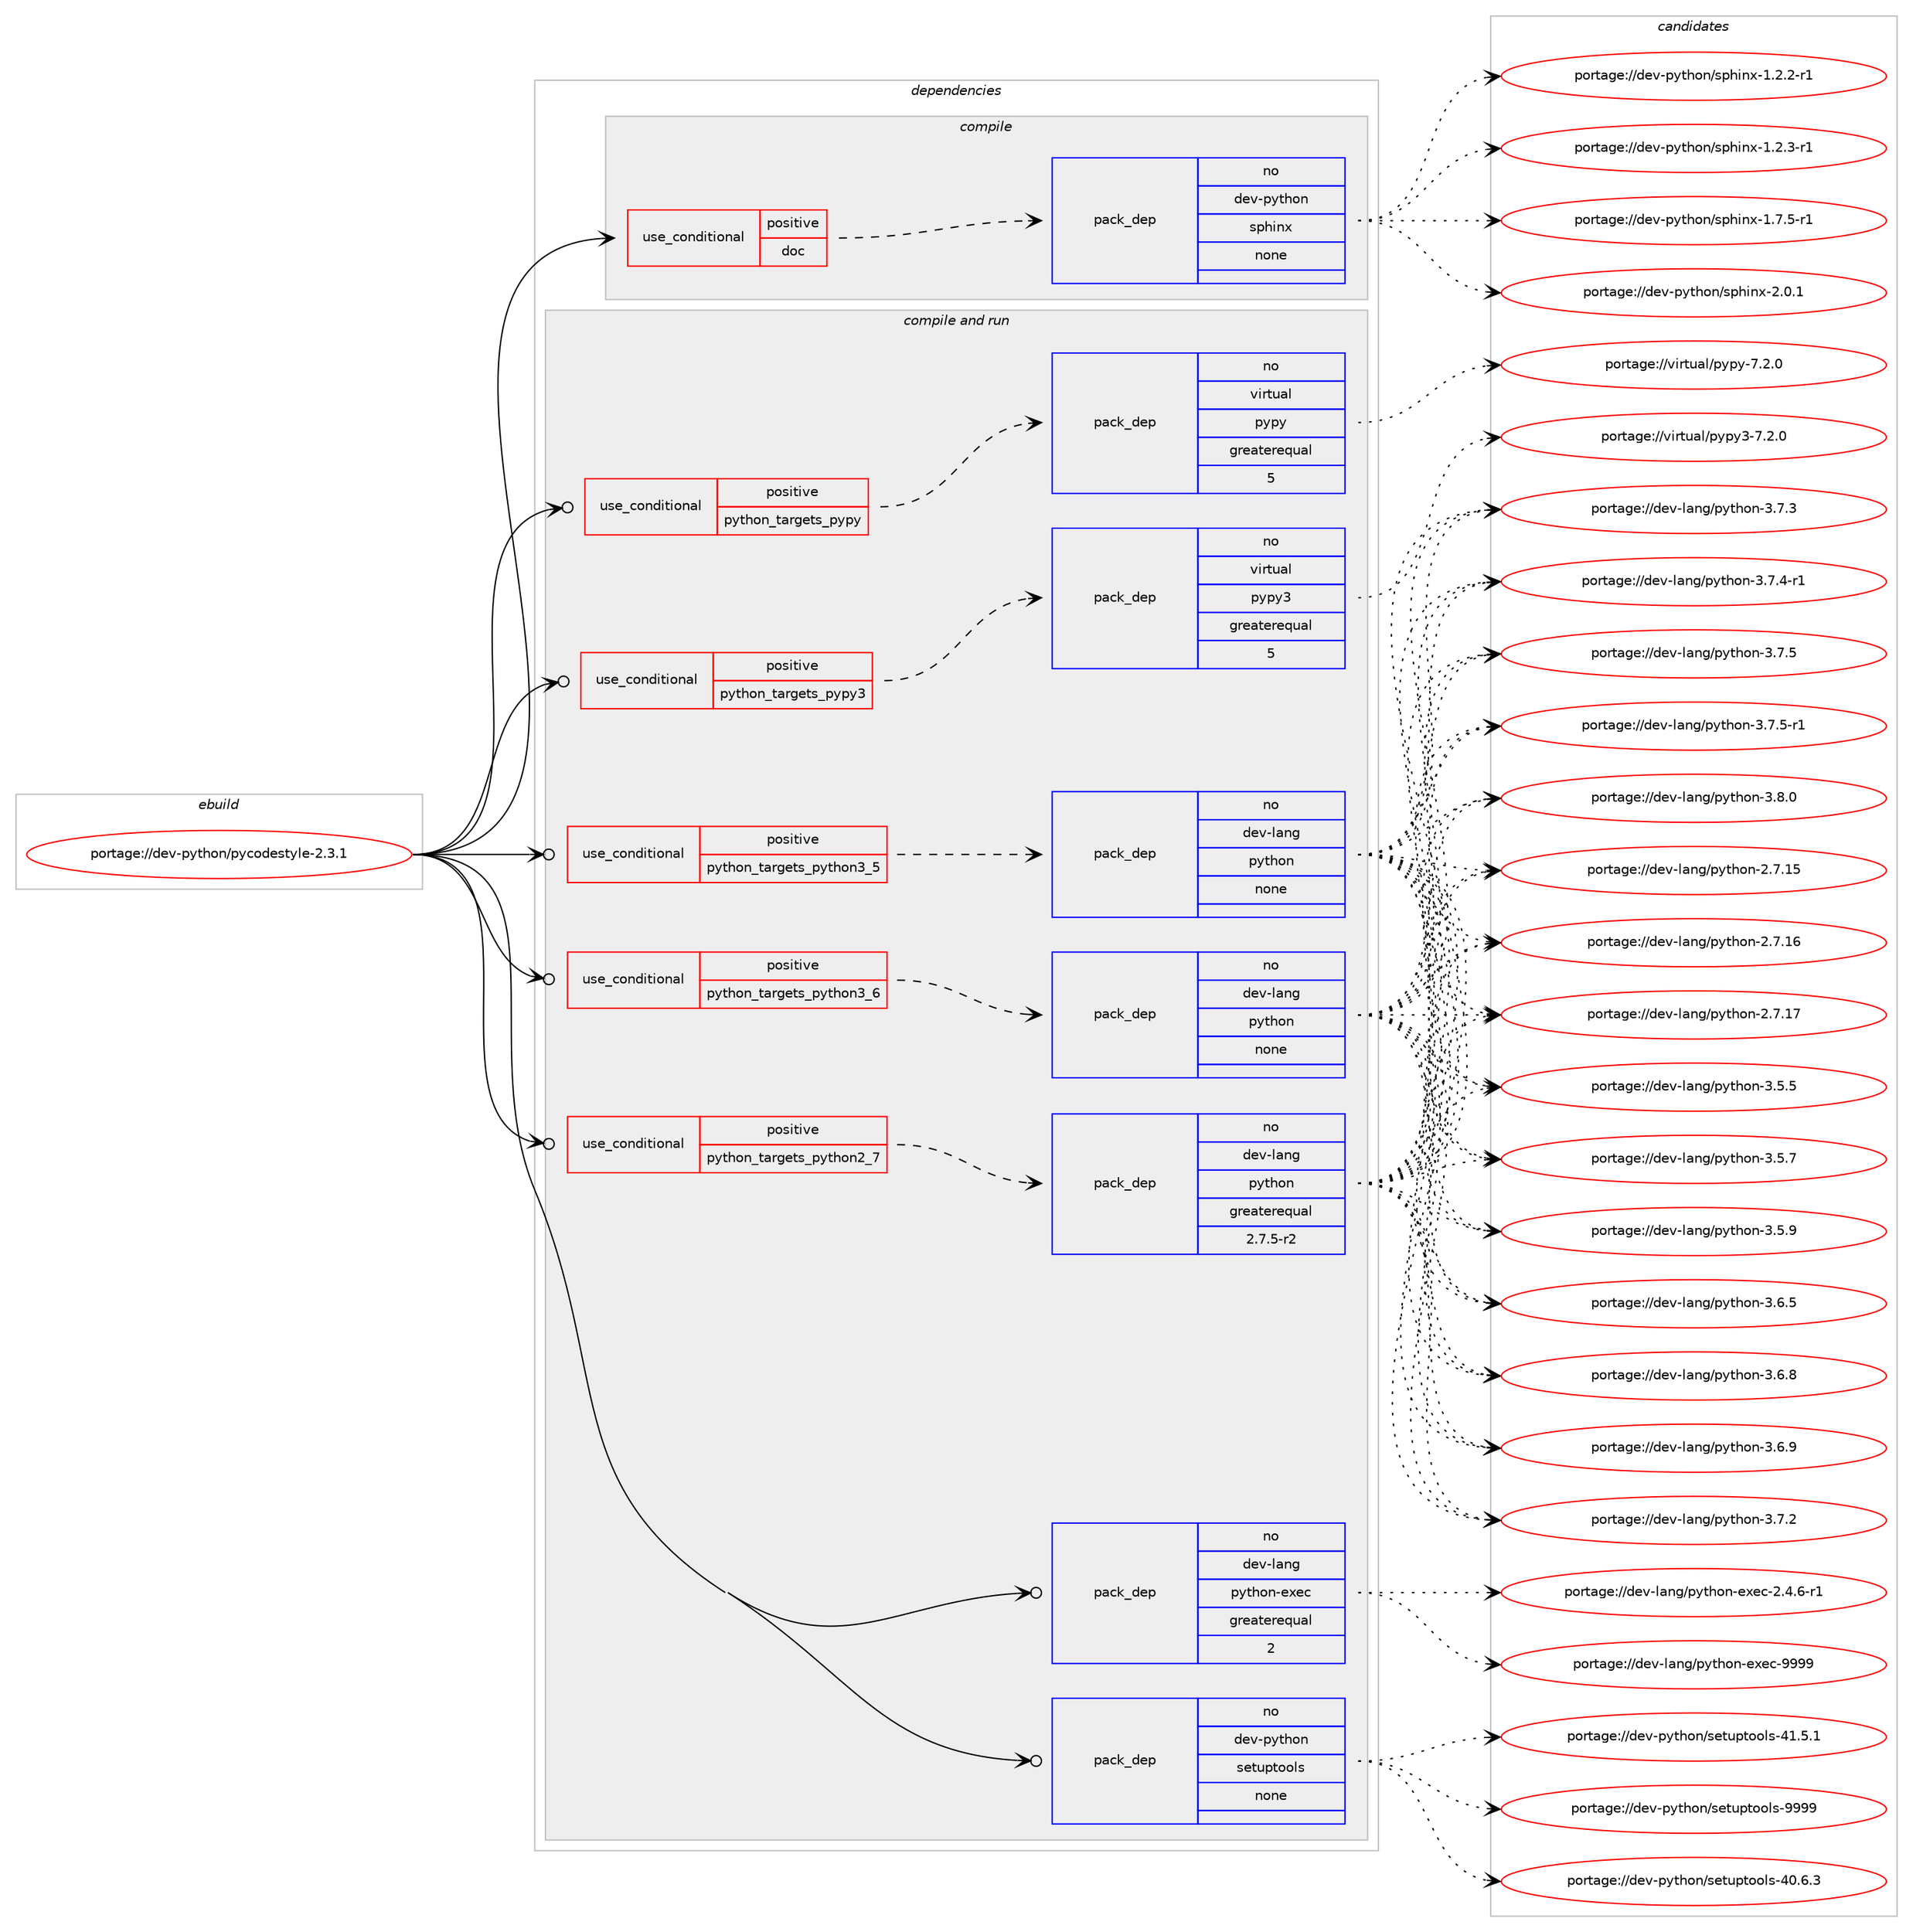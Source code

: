 digraph prolog {

# *************
# Graph options
# *************

newrank=true;
concentrate=true;
compound=true;
graph [rankdir=LR,fontname=Helvetica,fontsize=10,ranksep=1.5];#, ranksep=2.5, nodesep=0.2];
edge  [arrowhead=vee];
node  [fontname=Helvetica,fontsize=10];

# **********
# The ebuild
# **********

subgraph cluster_leftcol {
color=gray;
rank=same;
label=<<i>ebuild</i>>;
id [label="portage://dev-python/pycodestyle-2.3.1", color=red, width=4, href="../dev-python/pycodestyle-2.3.1.svg"];
}

# ****************
# The dependencies
# ****************

subgraph cluster_midcol {
color=gray;
label=<<i>dependencies</i>>;
subgraph cluster_compile {
fillcolor="#eeeeee";
style=filled;
label=<<i>compile</i>>;
subgraph cond34775 {
dependency159673 [label=<<TABLE BORDER="0" CELLBORDER="1" CELLSPACING="0" CELLPADDING="4"><TR><TD ROWSPAN="3" CELLPADDING="10">use_conditional</TD></TR><TR><TD>positive</TD></TR><TR><TD>doc</TD></TR></TABLE>>, shape=none, color=red];
subgraph pack121535 {
dependency159674 [label=<<TABLE BORDER="0" CELLBORDER="1" CELLSPACING="0" CELLPADDING="4" WIDTH="220"><TR><TD ROWSPAN="6" CELLPADDING="30">pack_dep</TD></TR><TR><TD WIDTH="110">no</TD></TR><TR><TD>dev-python</TD></TR><TR><TD>sphinx</TD></TR><TR><TD>none</TD></TR><TR><TD></TD></TR></TABLE>>, shape=none, color=blue];
}
dependency159673:e -> dependency159674:w [weight=20,style="dashed",arrowhead="vee"];
}
id:e -> dependency159673:w [weight=20,style="solid",arrowhead="vee"];
}
subgraph cluster_compileandrun {
fillcolor="#eeeeee";
style=filled;
label=<<i>compile and run</i>>;
subgraph cond34776 {
dependency159675 [label=<<TABLE BORDER="0" CELLBORDER="1" CELLSPACING="0" CELLPADDING="4"><TR><TD ROWSPAN="3" CELLPADDING="10">use_conditional</TD></TR><TR><TD>positive</TD></TR><TR><TD>python_targets_pypy</TD></TR></TABLE>>, shape=none, color=red];
subgraph pack121536 {
dependency159676 [label=<<TABLE BORDER="0" CELLBORDER="1" CELLSPACING="0" CELLPADDING="4" WIDTH="220"><TR><TD ROWSPAN="6" CELLPADDING="30">pack_dep</TD></TR><TR><TD WIDTH="110">no</TD></TR><TR><TD>virtual</TD></TR><TR><TD>pypy</TD></TR><TR><TD>greaterequal</TD></TR><TR><TD>5</TD></TR></TABLE>>, shape=none, color=blue];
}
dependency159675:e -> dependency159676:w [weight=20,style="dashed",arrowhead="vee"];
}
id:e -> dependency159675:w [weight=20,style="solid",arrowhead="odotvee"];
subgraph cond34777 {
dependency159677 [label=<<TABLE BORDER="0" CELLBORDER="1" CELLSPACING="0" CELLPADDING="4"><TR><TD ROWSPAN="3" CELLPADDING="10">use_conditional</TD></TR><TR><TD>positive</TD></TR><TR><TD>python_targets_pypy3</TD></TR></TABLE>>, shape=none, color=red];
subgraph pack121537 {
dependency159678 [label=<<TABLE BORDER="0" CELLBORDER="1" CELLSPACING="0" CELLPADDING="4" WIDTH="220"><TR><TD ROWSPAN="6" CELLPADDING="30">pack_dep</TD></TR><TR><TD WIDTH="110">no</TD></TR><TR><TD>virtual</TD></TR><TR><TD>pypy3</TD></TR><TR><TD>greaterequal</TD></TR><TR><TD>5</TD></TR></TABLE>>, shape=none, color=blue];
}
dependency159677:e -> dependency159678:w [weight=20,style="dashed",arrowhead="vee"];
}
id:e -> dependency159677:w [weight=20,style="solid",arrowhead="odotvee"];
subgraph cond34778 {
dependency159679 [label=<<TABLE BORDER="0" CELLBORDER="1" CELLSPACING="0" CELLPADDING="4"><TR><TD ROWSPAN="3" CELLPADDING="10">use_conditional</TD></TR><TR><TD>positive</TD></TR><TR><TD>python_targets_python2_7</TD></TR></TABLE>>, shape=none, color=red];
subgraph pack121538 {
dependency159680 [label=<<TABLE BORDER="0" CELLBORDER="1" CELLSPACING="0" CELLPADDING="4" WIDTH="220"><TR><TD ROWSPAN="6" CELLPADDING="30">pack_dep</TD></TR><TR><TD WIDTH="110">no</TD></TR><TR><TD>dev-lang</TD></TR><TR><TD>python</TD></TR><TR><TD>greaterequal</TD></TR><TR><TD>2.7.5-r2</TD></TR></TABLE>>, shape=none, color=blue];
}
dependency159679:e -> dependency159680:w [weight=20,style="dashed",arrowhead="vee"];
}
id:e -> dependency159679:w [weight=20,style="solid",arrowhead="odotvee"];
subgraph cond34779 {
dependency159681 [label=<<TABLE BORDER="0" CELLBORDER="1" CELLSPACING="0" CELLPADDING="4"><TR><TD ROWSPAN="3" CELLPADDING="10">use_conditional</TD></TR><TR><TD>positive</TD></TR><TR><TD>python_targets_python3_5</TD></TR></TABLE>>, shape=none, color=red];
subgraph pack121539 {
dependency159682 [label=<<TABLE BORDER="0" CELLBORDER="1" CELLSPACING="0" CELLPADDING="4" WIDTH="220"><TR><TD ROWSPAN="6" CELLPADDING="30">pack_dep</TD></TR><TR><TD WIDTH="110">no</TD></TR><TR><TD>dev-lang</TD></TR><TR><TD>python</TD></TR><TR><TD>none</TD></TR><TR><TD></TD></TR></TABLE>>, shape=none, color=blue];
}
dependency159681:e -> dependency159682:w [weight=20,style="dashed",arrowhead="vee"];
}
id:e -> dependency159681:w [weight=20,style="solid",arrowhead="odotvee"];
subgraph cond34780 {
dependency159683 [label=<<TABLE BORDER="0" CELLBORDER="1" CELLSPACING="0" CELLPADDING="4"><TR><TD ROWSPAN="3" CELLPADDING="10">use_conditional</TD></TR><TR><TD>positive</TD></TR><TR><TD>python_targets_python3_6</TD></TR></TABLE>>, shape=none, color=red];
subgraph pack121540 {
dependency159684 [label=<<TABLE BORDER="0" CELLBORDER="1" CELLSPACING="0" CELLPADDING="4" WIDTH="220"><TR><TD ROWSPAN="6" CELLPADDING="30">pack_dep</TD></TR><TR><TD WIDTH="110">no</TD></TR><TR><TD>dev-lang</TD></TR><TR><TD>python</TD></TR><TR><TD>none</TD></TR><TR><TD></TD></TR></TABLE>>, shape=none, color=blue];
}
dependency159683:e -> dependency159684:w [weight=20,style="dashed",arrowhead="vee"];
}
id:e -> dependency159683:w [weight=20,style="solid",arrowhead="odotvee"];
subgraph pack121541 {
dependency159685 [label=<<TABLE BORDER="0" CELLBORDER="1" CELLSPACING="0" CELLPADDING="4" WIDTH="220"><TR><TD ROWSPAN="6" CELLPADDING="30">pack_dep</TD></TR><TR><TD WIDTH="110">no</TD></TR><TR><TD>dev-lang</TD></TR><TR><TD>python-exec</TD></TR><TR><TD>greaterequal</TD></TR><TR><TD>2</TD></TR></TABLE>>, shape=none, color=blue];
}
id:e -> dependency159685:w [weight=20,style="solid",arrowhead="odotvee"];
subgraph pack121542 {
dependency159686 [label=<<TABLE BORDER="0" CELLBORDER="1" CELLSPACING="0" CELLPADDING="4" WIDTH="220"><TR><TD ROWSPAN="6" CELLPADDING="30">pack_dep</TD></TR><TR><TD WIDTH="110">no</TD></TR><TR><TD>dev-python</TD></TR><TR><TD>setuptools</TD></TR><TR><TD>none</TD></TR><TR><TD></TD></TR></TABLE>>, shape=none, color=blue];
}
id:e -> dependency159686:w [weight=20,style="solid",arrowhead="odotvee"];
}
subgraph cluster_run {
fillcolor="#eeeeee";
style=filled;
label=<<i>run</i>>;
}
}

# **************
# The candidates
# **************

subgraph cluster_choices {
rank=same;
color=gray;
label=<<i>candidates</i>>;

subgraph choice121535 {
color=black;
nodesep=1;
choiceportage10010111845112121116104111110471151121041051101204549465046504511449 [label="portage://dev-python/sphinx-1.2.2-r1", color=red, width=4,href="../dev-python/sphinx-1.2.2-r1.svg"];
choiceportage10010111845112121116104111110471151121041051101204549465046514511449 [label="portage://dev-python/sphinx-1.2.3-r1", color=red, width=4,href="../dev-python/sphinx-1.2.3-r1.svg"];
choiceportage10010111845112121116104111110471151121041051101204549465546534511449 [label="portage://dev-python/sphinx-1.7.5-r1", color=red, width=4,href="../dev-python/sphinx-1.7.5-r1.svg"];
choiceportage1001011184511212111610411111047115112104105110120455046484649 [label="portage://dev-python/sphinx-2.0.1", color=red, width=4,href="../dev-python/sphinx-2.0.1.svg"];
dependency159674:e -> choiceportage10010111845112121116104111110471151121041051101204549465046504511449:w [style=dotted,weight="100"];
dependency159674:e -> choiceportage10010111845112121116104111110471151121041051101204549465046514511449:w [style=dotted,weight="100"];
dependency159674:e -> choiceportage10010111845112121116104111110471151121041051101204549465546534511449:w [style=dotted,weight="100"];
dependency159674:e -> choiceportage1001011184511212111610411111047115112104105110120455046484649:w [style=dotted,weight="100"];
}
subgraph choice121536 {
color=black;
nodesep=1;
choiceportage1181051141161179710847112121112121455546504648 [label="portage://virtual/pypy-7.2.0", color=red, width=4,href="../virtual/pypy-7.2.0.svg"];
dependency159676:e -> choiceportage1181051141161179710847112121112121455546504648:w [style=dotted,weight="100"];
}
subgraph choice121537 {
color=black;
nodesep=1;
choiceportage118105114116117971084711212111212151455546504648 [label="portage://virtual/pypy3-7.2.0", color=red, width=4,href="../virtual/pypy3-7.2.0.svg"];
dependency159678:e -> choiceportage118105114116117971084711212111212151455546504648:w [style=dotted,weight="100"];
}
subgraph choice121538 {
color=black;
nodesep=1;
choiceportage10010111845108971101034711212111610411111045504655464953 [label="portage://dev-lang/python-2.7.15", color=red, width=4,href="../dev-lang/python-2.7.15.svg"];
choiceportage10010111845108971101034711212111610411111045504655464954 [label="portage://dev-lang/python-2.7.16", color=red, width=4,href="../dev-lang/python-2.7.16.svg"];
choiceportage10010111845108971101034711212111610411111045504655464955 [label="portage://dev-lang/python-2.7.17", color=red, width=4,href="../dev-lang/python-2.7.17.svg"];
choiceportage100101118451089711010347112121116104111110455146534653 [label="portage://dev-lang/python-3.5.5", color=red, width=4,href="../dev-lang/python-3.5.5.svg"];
choiceportage100101118451089711010347112121116104111110455146534655 [label="portage://dev-lang/python-3.5.7", color=red, width=4,href="../dev-lang/python-3.5.7.svg"];
choiceportage100101118451089711010347112121116104111110455146534657 [label="portage://dev-lang/python-3.5.9", color=red, width=4,href="../dev-lang/python-3.5.9.svg"];
choiceportage100101118451089711010347112121116104111110455146544653 [label="portage://dev-lang/python-3.6.5", color=red, width=4,href="../dev-lang/python-3.6.5.svg"];
choiceportage100101118451089711010347112121116104111110455146544656 [label="portage://dev-lang/python-3.6.8", color=red, width=4,href="../dev-lang/python-3.6.8.svg"];
choiceportage100101118451089711010347112121116104111110455146544657 [label="portage://dev-lang/python-3.6.9", color=red, width=4,href="../dev-lang/python-3.6.9.svg"];
choiceportage100101118451089711010347112121116104111110455146554650 [label="portage://dev-lang/python-3.7.2", color=red, width=4,href="../dev-lang/python-3.7.2.svg"];
choiceportage100101118451089711010347112121116104111110455146554651 [label="portage://dev-lang/python-3.7.3", color=red, width=4,href="../dev-lang/python-3.7.3.svg"];
choiceportage1001011184510897110103471121211161041111104551465546524511449 [label="portage://dev-lang/python-3.7.4-r1", color=red, width=4,href="../dev-lang/python-3.7.4-r1.svg"];
choiceportage100101118451089711010347112121116104111110455146554653 [label="portage://dev-lang/python-3.7.5", color=red, width=4,href="../dev-lang/python-3.7.5.svg"];
choiceportage1001011184510897110103471121211161041111104551465546534511449 [label="portage://dev-lang/python-3.7.5-r1", color=red, width=4,href="../dev-lang/python-3.7.5-r1.svg"];
choiceportage100101118451089711010347112121116104111110455146564648 [label="portage://dev-lang/python-3.8.0", color=red, width=4,href="../dev-lang/python-3.8.0.svg"];
dependency159680:e -> choiceportage10010111845108971101034711212111610411111045504655464953:w [style=dotted,weight="100"];
dependency159680:e -> choiceportage10010111845108971101034711212111610411111045504655464954:w [style=dotted,weight="100"];
dependency159680:e -> choiceportage10010111845108971101034711212111610411111045504655464955:w [style=dotted,weight="100"];
dependency159680:e -> choiceportage100101118451089711010347112121116104111110455146534653:w [style=dotted,weight="100"];
dependency159680:e -> choiceportage100101118451089711010347112121116104111110455146534655:w [style=dotted,weight="100"];
dependency159680:e -> choiceportage100101118451089711010347112121116104111110455146534657:w [style=dotted,weight="100"];
dependency159680:e -> choiceportage100101118451089711010347112121116104111110455146544653:w [style=dotted,weight="100"];
dependency159680:e -> choiceportage100101118451089711010347112121116104111110455146544656:w [style=dotted,weight="100"];
dependency159680:e -> choiceportage100101118451089711010347112121116104111110455146544657:w [style=dotted,weight="100"];
dependency159680:e -> choiceportage100101118451089711010347112121116104111110455146554650:w [style=dotted,weight="100"];
dependency159680:e -> choiceportage100101118451089711010347112121116104111110455146554651:w [style=dotted,weight="100"];
dependency159680:e -> choiceportage1001011184510897110103471121211161041111104551465546524511449:w [style=dotted,weight="100"];
dependency159680:e -> choiceportage100101118451089711010347112121116104111110455146554653:w [style=dotted,weight="100"];
dependency159680:e -> choiceportage1001011184510897110103471121211161041111104551465546534511449:w [style=dotted,weight="100"];
dependency159680:e -> choiceportage100101118451089711010347112121116104111110455146564648:w [style=dotted,weight="100"];
}
subgraph choice121539 {
color=black;
nodesep=1;
choiceportage10010111845108971101034711212111610411111045504655464953 [label="portage://dev-lang/python-2.7.15", color=red, width=4,href="../dev-lang/python-2.7.15.svg"];
choiceportage10010111845108971101034711212111610411111045504655464954 [label="portage://dev-lang/python-2.7.16", color=red, width=4,href="../dev-lang/python-2.7.16.svg"];
choiceportage10010111845108971101034711212111610411111045504655464955 [label="portage://dev-lang/python-2.7.17", color=red, width=4,href="../dev-lang/python-2.7.17.svg"];
choiceportage100101118451089711010347112121116104111110455146534653 [label="portage://dev-lang/python-3.5.5", color=red, width=4,href="../dev-lang/python-3.5.5.svg"];
choiceportage100101118451089711010347112121116104111110455146534655 [label="portage://dev-lang/python-3.5.7", color=red, width=4,href="../dev-lang/python-3.5.7.svg"];
choiceportage100101118451089711010347112121116104111110455146534657 [label="portage://dev-lang/python-3.5.9", color=red, width=4,href="../dev-lang/python-3.5.9.svg"];
choiceportage100101118451089711010347112121116104111110455146544653 [label="portage://dev-lang/python-3.6.5", color=red, width=4,href="../dev-lang/python-3.6.5.svg"];
choiceportage100101118451089711010347112121116104111110455146544656 [label="portage://dev-lang/python-3.6.8", color=red, width=4,href="../dev-lang/python-3.6.8.svg"];
choiceportage100101118451089711010347112121116104111110455146544657 [label="portage://dev-lang/python-3.6.9", color=red, width=4,href="../dev-lang/python-3.6.9.svg"];
choiceportage100101118451089711010347112121116104111110455146554650 [label="portage://dev-lang/python-3.7.2", color=red, width=4,href="../dev-lang/python-3.7.2.svg"];
choiceportage100101118451089711010347112121116104111110455146554651 [label="portage://dev-lang/python-3.7.3", color=red, width=4,href="../dev-lang/python-3.7.3.svg"];
choiceportage1001011184510897110103471121211161041111104551465546524511449 [label="portage://dev-lang/python-3.7.4-r1", color=red, width=4,href="../dev-lang/python-3.7.4-r1.svg"];
choiceportage100101118451089711010347112121116104111110455146554653 [label="portage://dev-lang/python-3.7.5", color=red, width=4,href="../dev-lang/python-3.7.5.svg"];
choiceportage1001011184510897110103471121211161041111104551465546534511449 [label="portage://dev-lang/python-3.7.5-r1", color=red, width=4,href="../dev-lang/python-3.7.5-r1.svg"];
choiceportage100101118451089711010347112121116104111110455146564648 [label="portage://dev-lang/python-3.8.0", color=red, width=4,href="../dev-lang/python-3.8.0.svg"];
dependency159682:e -> choiceportage10010111845108971101034711212111610411111045504655464953:w [style=dotted,weight="100"];
dependency159682:e -> choiceportage10010111845108971101034711212111610411111045504655464954:w [style=dotted,weight="100"];
dependency159682:e -> choiceportage10010111845108971101034711212111610411111045504655464955:w [style=dotted,weight="100"];
dependency159682:e -> choiceportage100101118451089711010347112121116104111110455146534653:w [style=dotted,weight="100"];
dependency159682:e -> choiceportage100101118451089711010347112121116104111110455146534655:w [style=dotted,weight="100"];
dependency159682:e -> choiceportage100101118451089711010347112121116104111110455146534657:w [style=dotted,weight="100"];
dependency159682:e -> choiceportage100101118451089711010347112121116104111110455146544653:w [style=dotted,weight="100"];
dependency159682:e -> choiceportage100101118451089711010347112121116104111110455146544656:w [style=dotted,weight="100"];
dependency159682:e -> choiceportage100101118451089711010347112121116104111110455146544657:w [style=dotted,weight="100"];
dependency159682:e -> choiceportage100101118451089711010347112121116104111110455146554650:w [style=dotted,weight="100"];
dependency159682:e -> choiceportage100101118451089711010347112121116104111110455146554651:w [style=dotted,weight="100"];
dependency159682:e -> choiceportage1001011184510897110103471121211161041111104551465546524511449:w [style=dotted,weight="100"];
dependency159682:e -> choiceportage100101118451089711010347112121116104111110455146554653:w [style=dotted,weight="100"];
dependency159682:e -> choiceportage1001011184510897110103471121211161041111104551465546534511449:w [style=dotted,weight="100"];
dependency159682:e -> choiceportage100101118451089711010347112121116104111110455146564648:w [style=dotted,weight="100"];
}
subgraph choice121540 {
color=black;
nodesep=1;
choiceportage10010111845108971101034711212111610411111045504655464953 [label="portage://dev-lang/python-2.7.15", color=red, width=4,href="../dev-lang/python-2.7.15.svg"];
choiceportage10010111845108971101034711212111610411111045504655464954 [label="portage://dev-lang/python-2.7.16", color=red, width=4,href="../dev-lang/python-2.7.16.svg"];
choiceportage10010111845108971101034711212111610411111045504655464955 [label="portage://dev-lang/python-2.7.17", color=red, width=4,href="../dev-lang/python-2.7.17.svg"];
choiceportage100101118451089711010347112121116104111110455146534653 [label="portage://dev-lang/python-3.5.5", color=red, width=4,href="../dev-lang/python-3.5.5.svg"];
choiceportage100101118451089711010347112121116104111110455146534655 [label="portage://dev-lang/python-3.5.7", color=red, width=4,href="../dev-lang/python-3.5.7.svg"];
choiceportage100101118451089711010347112121116104111110455146534657 [label="portage://dev-lang/python-3.5.9", color=red, width=4,href="../dev-lang/python-3.5.9.svg"];
choiceportage100101118451089711010347112121116104111110455146544653 [label="portage://dev-lang/python-3.6.5", color=red, width=4,href="../dev-lang/python-3.6.5.svg"];
choiceportage100101118451089711010347112121116104111110455146544656 [label="portage://dev-lang/python-3.6.8", color=red, width=4,href="../dev-lang/python-3.6.8.svg"];
choiceportage100101118451089711010347112121116104111110455146544657 [label="portage://dev-lang/python-3.6.9", color=red, width=4,href="../dev-lang/python-3.6.9.svg"];
choiceportage100101118451089711010347112121116104111110455146554650 [label="portage://dev-lang/python-3.7.2", color=red, width=4,href="../dev-lang/python-3.7.2.svg"];
choiceportage100101118451089711010347112121116104111110455146554651 [label="portage://dev-lang/python-3.7.3", color=red, width=4,href="../dev-lang/python-3.7.3.svg"];
choiceportage1001011184510897110103471121211161041111104551465546524511449 [label="portage://dev-lang/python-3.7.4-r1", color=red, width=4,href="../dev-lang/python-3.7.4-r1.svg"];
choiceportage100101118451089711010347112121116104111110455146554653 [label="portage://dev-lang/python-3.7.5", color=red, width=4,href="../dev-lang/python-3.7.5.svg"];
choiceportage1001011184510897110103471121211161041111104551465546534511449 [label="portage://dev-lang/python-3.7.5-r1", color=red, width=4,href="../dev-lang/python-3.7.5-r1.svg"];
choiceportage100101118451089711010347112121116104111110455146564648 [label="portage://dev-lang/python-3.8.0", color=red, width=4,href="../dev-lang/python-3.8.0.svg"];
dependency159684:e -> choiceportage10010111845108971101034711212111610411111045504655464953:w [style=dotted,weight="100"];
dependency159684:e -> choiceportage10010111845108971101034711212111610411111045504655464954:w [style=dotted,weight="100"];
dependency159684:e -> choiceportage10010111845108971101034711212111610411111045504655464955:w [style=dotted,weight="100"];
dependency159684:e -> choiceportage100101118451089711010347112121116104111110455146534653:w [style=dotted,weight="100"];
dependency159684:e -> choiceportage100101118451089711010347112121116104111110455146534655:w [style=dotted,weight="100"];
dependency159684:e -> choiceportage100101118451089711010347112121116104111110455146534657:w [style=dotted,weight="100"];
dependency159684:e -> choiceportage100101118451089711010347112121116104111110455146544653:w [style=dotted,weight="100"];
dependency159684:e -> choiceportage100101118451089711010347112121116104111110455146544656:w [style=dotted,weight="100"];
dependency159684:e -> choiceportage100101118451089711010347112121116104111110455146544657:w [style=dotted,weight="100"];
dependency159684:e -> choiceportage100101118451089711010347112121116104111110455146554650:w [style=dotted,weight="100"];
dependency159684:e -> choiceportage100101118451089711010347112121116104111110455146554651:w [style=dotted,weight="100"];
dependency159684:e -> choiceportage1001011184510897110103471121211161041111104551465546524511449:w [style=dotted,weight="100"];
dependency159684:e -> choiceportage100101118451089711010347112121116104111110455146554653:w [style=dotted,weight="100"];
dependency159684:e -> choiceportage1001011184510897110103471121211161041111104551465546534511449:w [style=dotted,weight="100"];
dependency159684:e -> choiceportage100101118451089711010347112121116104111110455146564648:w [style=dotted,weight="100"];
}
subgraph choice121541 {
color=black;
nodesep=1;
choiceportage10010111845108971101034711212111610411111045101120101994550465246544511449 [label="portage://dev-lang/python-exec-2.4.6-r1", color=red, width=4,href="../dev-lang/python-exec-2.4.6-r1.svg"];
choiceportage10010111845108971101034711212111610411111045101120101994557575757 [label="portage://dev-lang/python-exec-9999", color=red, width=4,href="../dev-lang/python-exec-9999.svg"];
dependency159685:e -> choiceportage10010111845108971101034711212111610411111045101120101994550465246544511449:w [style=dotted,weight="100"];
dependency159685:e -> choiceportage10010111845108971101034711212111610411111045101120101994557575757:w [style=dotted,weight="100"];
}
subgraph choice121542 {
color=black;
nodesep=1;
choiceportage100101118451121211161041111104711510111611711211611111110811545524846544651 [label="portage://dev-python/setuptools-40.6.3", color=red, width=4,href="../dev-python/setuptools-40.6.3.svg"];
choiceportage100101118451121211161041111104711510111611711211611111110811545524946534649 [label="portage://dev-python/setuptools-41.5.1", color=red, width=4,href="../dev-python/setuptools-41.5.1.svg"];
choiceportage10010111845112121116104111110471151011161171121161111111081154557575757 [label="portage://dev-python/setuptools-9999", color=red, width=4,href="../dev-python/setuptools-9999.svg"];
dependency159686:e -> choiceportage100101118451121211161041111104711510111611711211611111110811545524846544651:w [style=dotted,weight="100"];
dependency159686:e -> choiceportage100101118451121211161041111104711510111611711211611111110811545524946534649:w [style=dotted,weight="100"];
dependency159686:e -> choiceportage10010111845112121116104111110471151011161171121161111111081154557575757:w [style=dotted,weight="100"];
}
}

}
